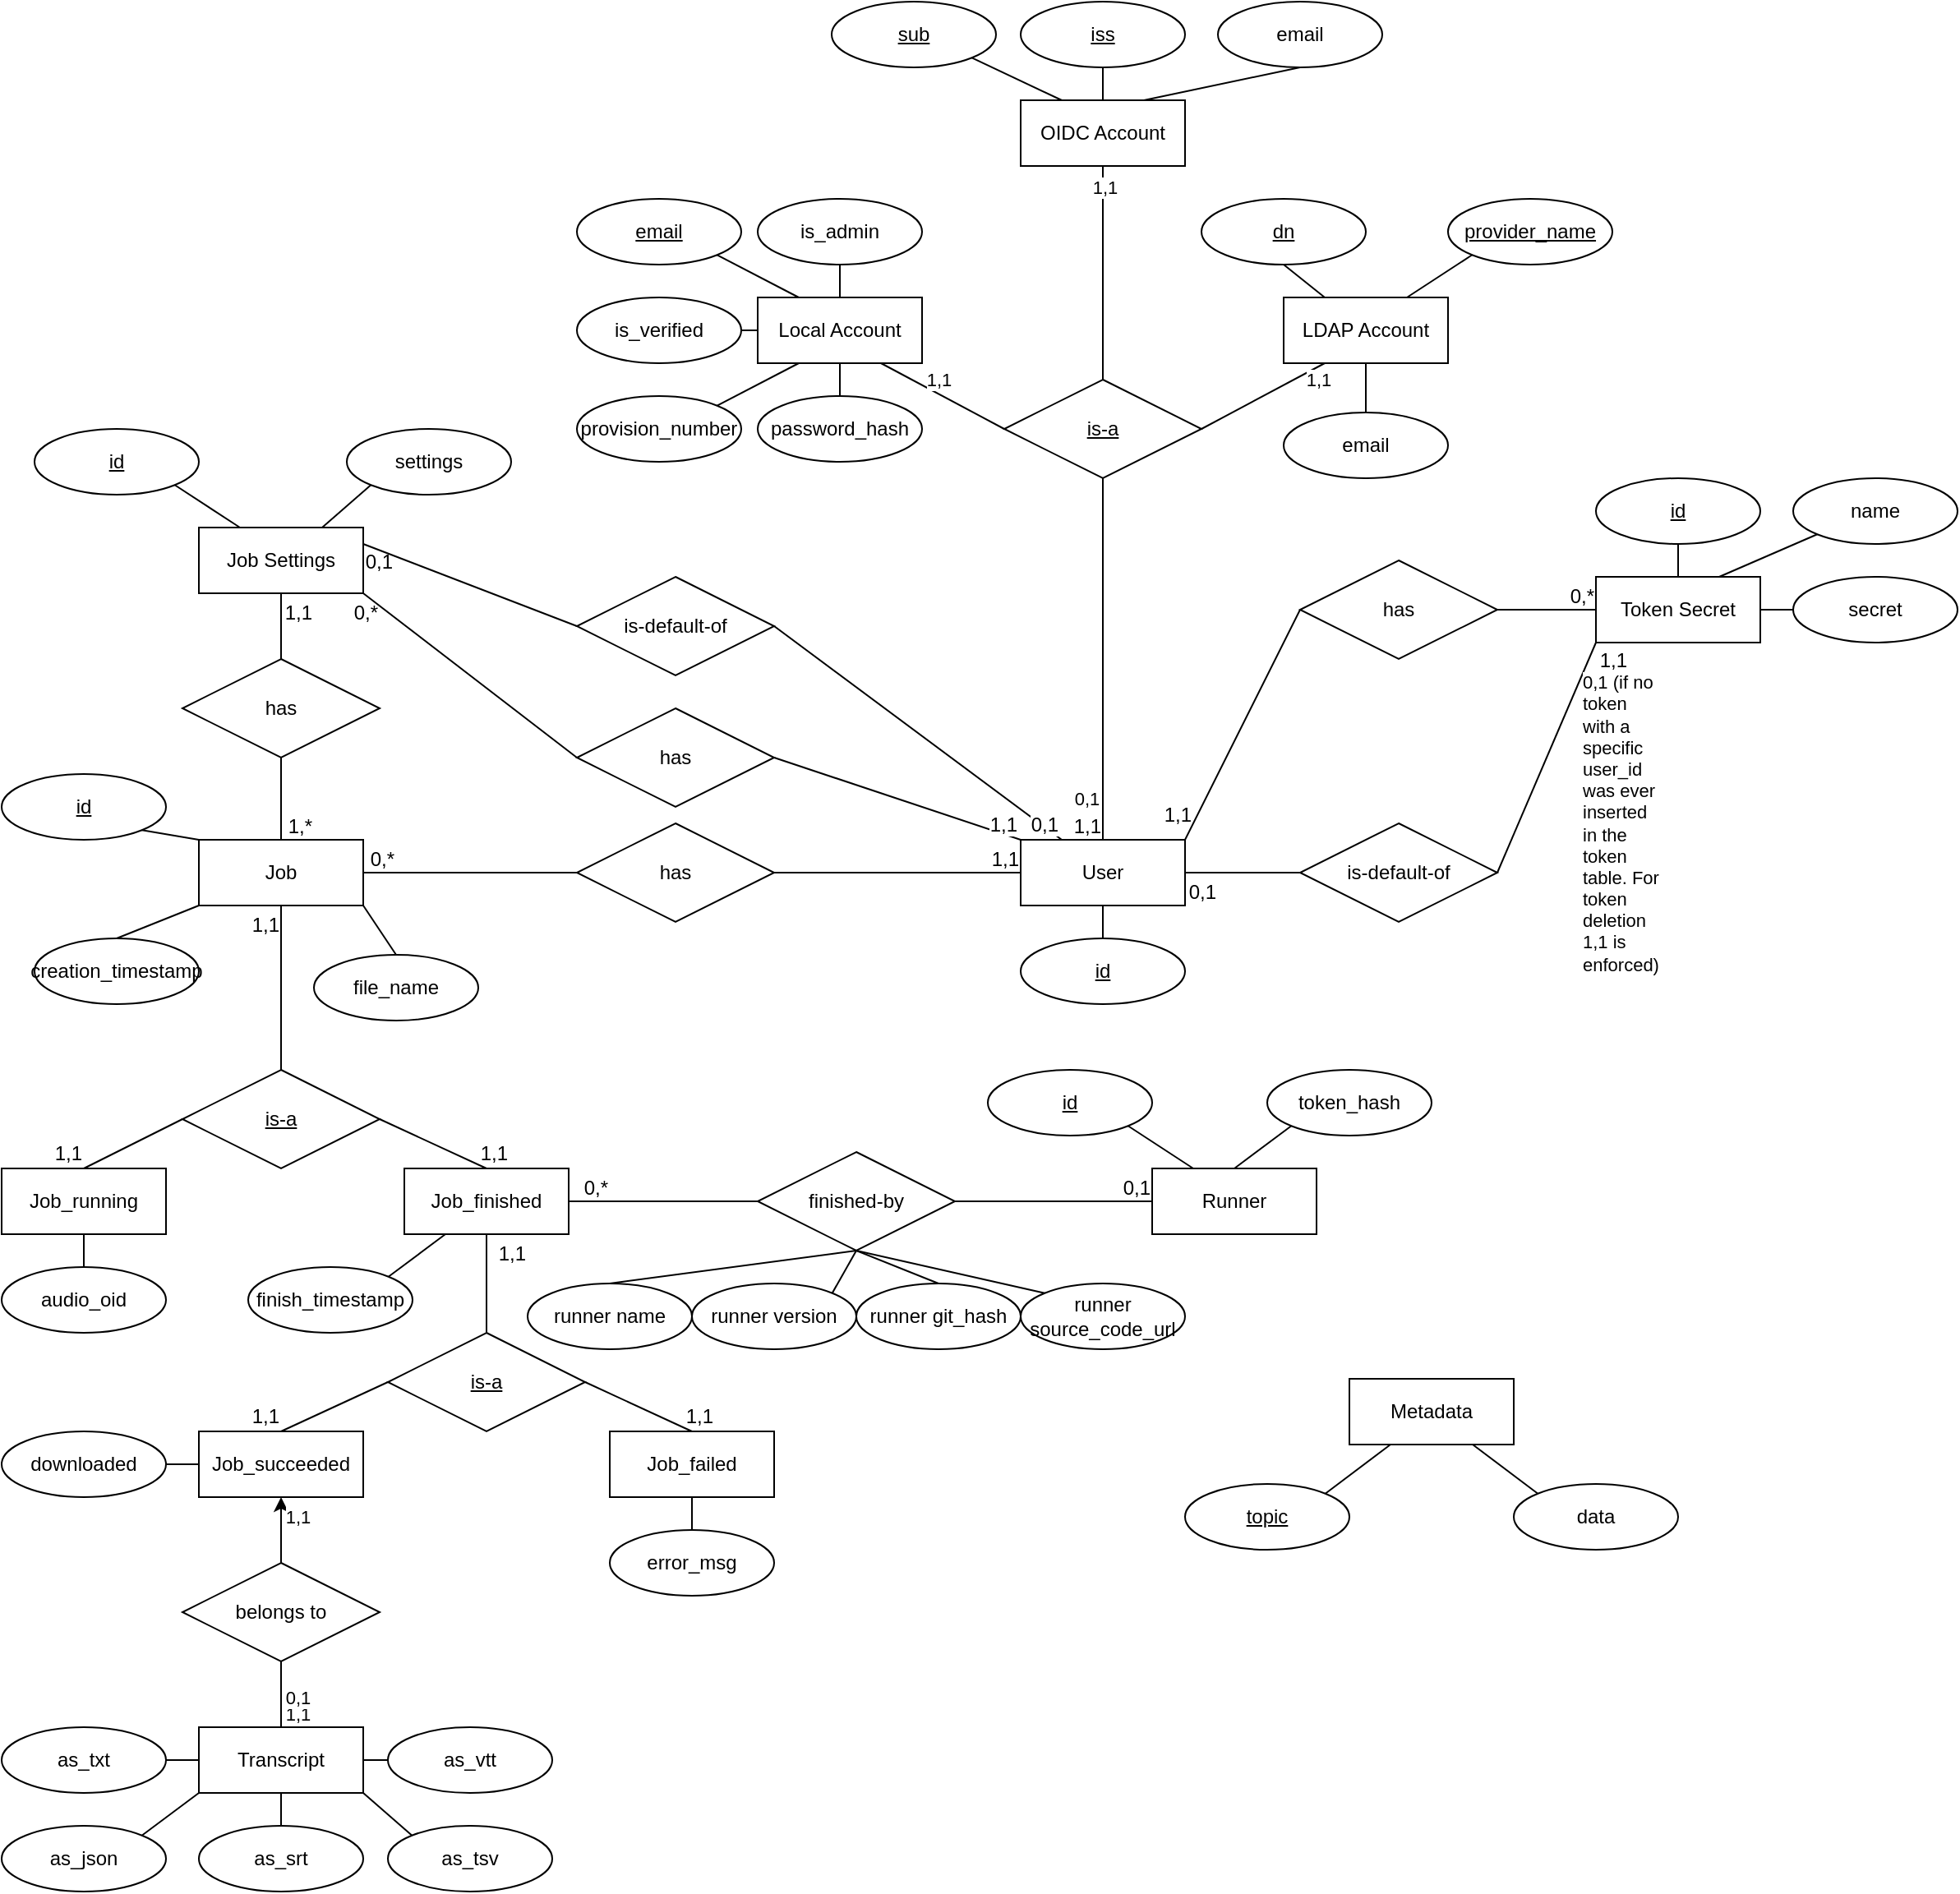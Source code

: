 <mxfile version="27.1.6">
  <diagram name="Page-1" id="paJHr5FD_iiNu0oQiHfm">
    <mxGraphModel dx="942" dy="1497" grid="1" gridSize="10" guides="1" tooltips="1" connect="1" arrows="1" fold="1" page="1" pageScale="1" pageWidth="1169" pageHeight="827" math="0" shadow="0">
      <root>
        <mxCell id="0" />
        <mxCell id="1" parent="0" />
        <mxCell id="HIZoHxfC277S-s7vvuBx-2" value="&lt;div&gt;Job&lt;/div&gt;" style="whiteSpace=wrap;html=1;align=center;" parent="1" vertex="1">
          <mxGeometry x="200" y="160" width="100" height="40" as="geometry" />
        </mxCell>
        <mxCell id="HIZoHxfC277S-s7vvuBx-3" value="User" style="whiteSpace=wrap;html=1;align=center;" parent="1" vertex="1">
          <mxGeometry x="700" y="160" width="100" height="40" as="geometry" />
        </mxCell>
        <mxCell id="HIZoHxfC277S-s7vvuBx-4" value="Runner" style="whiteSpace=wrap;html=1;align=center;" parent="1" vertex="1">
          <mxGeometry x="780" y="360" width="100" height="40" as="geometry" />
        </mxCell>
        <mxCell id="HIZoHxfC277S-s7vvuBx-5" value="file_name" style="ellipse;whiteSpace=wrap;html=1;align=center;" parent="1" vertex="1">
          <mxGeometry x="270" y="230" width="100" height="40" as="geometry" />
        </mxCell>
        <mxCell id="HIZoHxfC277S-s7vvuBx-6" value="id" style="ellipse;whiteSpace=wrap;html=1;align=center;fontStyle=4;" parent="1" vertex="1">
          <mxGeometry x="80" y="120" width="100" height="40" as="geometry" />
        </mxCell>
        <mxCell id="HIZoHxfC277S-s7vvuBx-7" value="" style="endArrow=none;html=1;rounded=0;exitX=1;exitY=1;exitDx=0;exitDy=0;entryX=0;entryY=0;entryDx=0;entryDy=0;" parent="1" source="HIZoHxfC277S-s7vvuBx-6" target="HIZoHxfC277S-s7vvuBx-2" edge="1">
          <mxGeometry relative="1" as="geometry">
            <mxPoint x="320" y="260" as="sourcePoint" />
            <mxPoint x="480" y="260" as="targetPoint" />
          </mxGeometry>
        </mxCell>
        <mxCell id="HIZoHxfC277S-s7vvuBx-9" value="settings" style="ellipse;whiteSpace=wrap;html=1;align=center;" parent="1" vertex="1">
          <mxGeometry x="290" y="-90" width="100" height="40" as="geometry" />
        </mxCell>
        <mxCell id="HIZoHxfC277S-s7vvuBx-13" value="&lt;div&gt;audio_oid&lt;/div&gt;" style="ellipse;whiteSpace=wrap;html=1;align=center;" parent="1" vertex="1">
          <mxGeometry x="80" y="420" width="100" height="40" as="geometry" />
        </mxCell>
        <mxCell id="HIZoHxfC277S-s7vvuBx-14" value="" style="endArrow=none;html=1;rounded=0;exitX=0.5;exitY=0;exitDx=0;exitDy=0;entryX=0.5;entryY=1;entryDx=0;entryDy=0;" parent="1" source="HIZoHxfC277S-s7vvuBx-13" target="HIZoHxfC277S-s7vvuBx-46" edge="1">
          <mxGeometry relative="1" as="geometry">
            <mxPoint x="-175" y="460" as="sourcePoint" />
            <mxPoint x="-110" y="450" as="targetPoint" />
          </mxGeometry>
        </mxCell>
        <mxCell id="HIZoHxfC277S-s7vvuBx-19" value="id" style="ellipse;whiteSpace=wrap;html=1;align=center;fontStyle=4;" parent="1" vertex="1">
          <mxGeometry x="700" y="220" width="100" height="40" as="geometry" />
        </mxCell>
        <mxCell id="HIZoHxfC277S-s7vvuBx-20" value="&lt;u&gt;email&lt;/u&gt;" style="ellipse;whiteSpace=wrap;html=1;align=center;" parent="1" vertex="1">
          <mxGeometry x="430" y="-230" width="100" height="40" as="geometry" />
        </mxCell>
        <mxCell id="HIZoHxfC277S-s7vvuBx-21" value="password_hash" style="ellipse;whiteSpace=wrap;html=1;align=center;" parent="1" vertex="1">
          <mxGeometry x="540" y="-110" width="100" height="40" as="geometry" />
        </mxCell>
        <mxCell id="HIZoHxfC277S-s7vvuBx-22" value="" style="endArrow=none;html=1;rounded=0;exitX=0.5;exitY=0;exitDx=0;exitDy=0;entryX=0.5;entryY=1;entryDx=0;entryDy=0;" parent="1" source="HIZoHxfC277S-s7vvuBx-19" target="HIZoHxfC277S-s7vvuBx-3" edge="1">
          <mxGeometry relative="1" as="geometry">
            <mxPoint x="430" y="370" as="sourcePoint" />
            <mxPoint x="800" y="220" as="targetPoint" />
          </mxGeometry>
        </mxCell>
        <mxCell id="HIZoHxfC277S-s7vvuBx-25" value="is_verified" style="ellipse;whiteSpace=wrap;html=1;align=center;" parent="1" vertex="1">
          <mxGeometry x="430" y="-170" width="100" height="40" as="geometry" />
        </mxCell>
        <mxCell id="HIZoHxfC277S-s7vvuBx-27" value="is_admin" style="ellipse;whiteSpace=wrap;html=1;align=center;" parent="1" vertex="1">
          <mxGeometry x="540" y="-230" width="100" height="40" as="geometry" />
        </mxCell>
        <mxCell id="HIZoHxfC277S-s7vvuBx-30" value="has" style="shape=rhombus;perimeter=rhombusPerimeter;whiteSpace=wrap;html=1;align=center;" parent="1" vertex="1">
          <mxGeometry x="430" y="150" width="120" height="60" as="geometry" />
        </mxCell>
        <mxCell id="HIZoHxfC277S-s7vvuBx-33" value="" style="endArrow=none;html=1;rounded=0;entryX=0;entryY=0.5;entryDx=0;entryDy=0;exitX=1;exitY=0.5;exitDx=0;exitDy=0;" parent="1" source="HIZoHxfC277S-s7vvuBx-30" target="HIZoHxfC277S-s7vvuBx-3" edge="1">
          <mxGeometry relative="1" as="geometry">
            <mxPoint x="430" y="370" as="sourcePoint" />
            <mxPoint x="590" y="370" as="targetPoint" />
          </mxGeometry>
        </mxCell>
        <mxCell id="HIZoHxfC277S-s7vvuBx-34" value="1,1" style="resizable=0;html=1;whiteSpace=wrap;align=right;verticalAlign=bottom;" parent="HIZoHxfC277S-s7vvuBx-33" connectable="0" vertex="1">
          <mxGeometry x="1" relative="1" as="geometry" />
        </mxCell>
        <mxCell id="HIZoHxfC277S-s7vvuBx-35" value="" style="endArrow=none;html=1;rounded=0;entryX=1;entryY=0.5;entryDx=0;entryDy=0;exitX=0;exitY=0.5;exitDx=0;exitDy=0;" parent="1" source="HIZoHxfC277S-s7vvuBx-30" target="HIZoHxfC277S-s7vvuBx-2" edge="1">
          <mxGeometry relative="1" as="geometry">
            <mxPoint x="410" y="160" as="sourcePoint" />
            <mxPoint x="480" y="260" as="targetPoint" />
          </mxGeometry>
        </mxCell>
        <mxCell id="HIZoHxfC277S-s7vvuBx-36" value="0,*" style="resizable=0;html=1;whiteSpace=wrap;align=right;verticalAlign=bottom;" parent="HIZoHxfC277S-s7vvuBx-35" connectable="0" vertex="1">
          <mxGeometry x="1" relative="1" as="geometry">
            <mxPoint x="20" as="offset" />
          </mxGeometry>
        </mxCell>
        <mxCell id="HIZoHxfC277S-s7vvuBx-38" value="id" style="ellipse;whiteSpace=wrap;html=1;align=center;fontStyle=4;" parent="1" vertex="1">
          <mxGeometry x="680" y="300" width="100" height="40" as="geometry" />
        </mxCell>
        <mxCell id="HIZoHxfC277S-s7vvuBx-39" value="" style="endArrow=none;html=1;rounded=0;exitX=1;exitY=1;exitDx=0;exitDy=0;entryX=0.25;entryY=0;entryDx=0;entryDy=0;" parent="1" source="HIZoHxfC277S-s7vvuBx-38" target="HIZoHxfC277S-s7vvuBx-4" edge="1">
          <mxGeometry relative="1" as="geometry">
            <mxPoint x="460" y="300" as="sourcePoint" />
            <mxPoint x="620" y="300" as="targetPoint" />
          </mxGeometry>
        </mxCell>
        <mxCell id="HIZoHxfC277S-s7vvuBx-40" value="token_hash" style="ellipse;whiteSpace=wrap;html=1;align=center;" parent="1" vertex="1">
          <mxGeometry x="850" y="300" width="100" height="40" as="geometry" />
        </mxCell>
        <mxCell id="HIZoHxfC277S-s7vvuBx-41" value="" style="endArrow=none;html=1;rounded=0;exitX=0;exitY=1;exitDx=0;exitDy=0;entryX=0.5;entryY=0;entryDx=0;entryDy=0;" parent="1" source="HIZoHxfC277S-s7vvuBx-40" target="HIZoHxfC277S-s7vvuBx-4" edge="1">
          <mxGeometry relative="1" as="geometry">
            <mxPoint x="775" y="456" as="sourcePoint" />
            <mxPoint x="815" y="410" as="targetPoint" />
          </mxGeometry>
        </mxCell>
        <mxCell id="HIZoHxfC277S-s7vvuBx-42" value="creation_timestamp" style="ellipse;whiteSpace=wrap;html=1;align=center;" parent="1" vertex="1">
          <mxGeometry x="100" y="220" width="100" height="40" as="geometry" />
        </mxCell>
        <mxCell id="HIZoHxfC277S-s7vvuBx-43" value="&lt;div&gt;finish_timestamp&lt;/div&gt;" style="ellipse;whiteSpace=wrap;html=1;align=center;" parent="1" vertex="1">
          <mxGeometry x="230" y="420" width="100" height="40" as="geometry" />
        </mxCell>
        <mxCell id="HIZoHxfC277S-s7vvuBx-45" value="downloaded" style="ellipse;whiteSpace=wrap;html=1;align=center;" parent="1" vertex="1">
          <mxGeometry x="80" y="520" width="100" height="40" as="geometry" />
        </mxCell>
        <mxCell id="HIZoHxfC277S-s7vvuBx-46" value="Job_running" style="whiteSpace=wrap;html=1;align=center;" parent="1" vertex="1">
          <mxGeometry x="80" y="360" width="100" height="40" as="geometry" />
        </mxCell>
        <mxCell id="HIZoHxfC277S-s7vvuBx-47" value="&lt;u&gt;is-a&lt;/u&gt;" style="shape=rhombus;perimeter=rhombusPerimeter;whiteSpace=wrap;html=1;align=center;" parent="1" vertex="1">
          <mxGeometry x="190" y="300" width="120" height="60" as="geometry" />
        </mxCell>
        <mxCell id="HIZoHxfC277S-s7vvuBx-49" value="" style="endArrow=none;html=1;rounded=0;entryX=0.5;entryY=1;entryDx=0;entryDy=0;exitX=0.5;exitY=0;exitDx=0;exitDy=0;" parent="1" source="HIZoHxfC277S-s7vvuBx-47" target="HIZoHxfC277S-s7vvuBx-2" edge="1">
          <mxGeometry relative="1" as="geometry">
            <mxPoint x="140" y="380" as="sourcePoint" />
            <mxPoint x="300" y="380" as="targetPoint" />
          </mxGeometry>
        </mxCell>
        <mxCell id="HIZoHxfC277S-s7vvuBx-50" value="1,1" style="resizable=0;html=1;whiteSpace=wrap;align=right;verticalAlign=bottom;" parent="HIZoHxfC277S-s7vvuBx-49" connectable="0" vertex="1">
          <mxGeometry x="1" relative="1" as="geometry">
            <mxPoint y="20" as="offset" />
          </mxGeometry>
        </mxCell>
        <mxCell id="HIZoHxfC277S-s7vvuBx-54" value="" style="endArrow=none;html=1;rounded=0;entryX=0.5;entryY=0;entryDx=0;entryDy=0;exitX=0;exitY=0.5;exitDx=0;exitDy=0;" parent="1" source="HIZoHxfC277S-s7vvuBx-47" target="HIZoHxfC277S-s7vvuBx-46" edge="1">
          <mxGeometry relative="1" as="geometry">
            <mxPoint x="210" y="460" as="sourcePoint" />
            <mxPoint x="210" y="360" as="targetPoint" />
          </mxGeometry>
        </mxCell>
        <mxCell id="HIZoHxfC277S-s7vvuBx-55" value="1,1" style="resizable=0;html=1;whiteSpace=wrap;align=right;verticalAlign=bottom;" parent="HIZoHxfC277S-s7vvuBx-54" connectable="0" vertex="1">
          <mxGeometry x="1" relative="1" as="geometry">
            <mxPoint as="offset" />
          </mxGeometry>
        </mxCell>
        <mxCell id="HIZoHxfC277S-s7vvuBx-56" value="Job_succeeded" style="whiteSpace=wrap;html=1;align=center;" parent="1" vertex="1">
          <mxGeometry x="200" y="520" width="100" height="40" as="geometry" />
        </mxCell>
        <mxCell id="HIZoHxfC277S-s7vvuBx-61" value="" style="endArrow=none;html=1;rounded=0;exitX=0;exitY=1;exitDx=0;exitDy=0;entryX=0.5;entryY=0;entryDx=0;entryDy=0;" parent="1" source="HIZoHxfC277S-s7vvuBx-2" target="HIZoHxfC277S-s7vvuBx-42" edge="1">
          <mxGeometry relative="1" as="geometry">
            <mxPoint x="350" y="350" as="sourcePoint" />
            <mxPoint x="510" y="350" as="targetPoint" />
          </mxGeometry>
        </mxCell>
        <mxCell id="HIZoHxfC277S-s7vvuBx-62" value="" style="endArrow=none;html=1;rounded=0;entryX=1;entryY=0;entryDx=0;entryDy=0;exitX=0.25;exitY=1;exitDx=0;exitDy=0;" parent="1" source="HIZoHxfC277S-s7vvuBx-72" target="HIZoHxfC277S-s7vvuBx-43" edge="1">
          <mxGeometry relative="1" as="geometry">
            <mxPoint x="660" y="560" as="sourcePoint" />
            <mxPoint x="970" y="450" as="targetPoint" />
          </mxGeometry>
        </mxCell>
        <mxCell id="HIZoHxfC277S-s7vvuBx-63" value="" style="endArrow=none;html=1;rounded=0;entryX=1;entryY=0.5;entryDx=0;entryDy=0;exitX=0;exitY=0.5;exitDx=0;exitDy=0;" parent="1" source="HIZoHxfC277S-s7vvuBx-56" target="HIZoHxfC277S-s7vvuBx-45" edge="1">
          <mxGeometry relative="1" as="geometry">
            <mxPoint x="250" y="580" as="sourcePoint" />
            <mxPoint x="400" y="500" as="targetPoint" />
          </mxGeometry>
        </mxCell>
        <mxCell id="HIZoHxfC277S-s7vvuBx-64" value="error_msg" style="ellipse;whiteSpace=wrap;html=1;align=center;" parent="1" vertex="1">
          <mxGeometry x="450" y="580" width="100" height="40" as="geometry" />
        </mxCell>
        <mxCell id="HIZoHxfC277S-s7vvuBx-65" value="" style="endArrow=none;html=1;rounded=0;exitX=0.5;exitY=0;exitDx=0;exitDy=0;entryX=0.5;entryY=1;entryDx=0;entryDy=0;" parent="1" source="HIZoHxfC277S-s7vvuBx-64" target="HIZoHxfC277S-s7vvuBx-67" edge="1">
          <mxGeometry relative="1" as="geometry">
            <mxPoint x="390" y="590" as="sourcePoint" />
            <mxPoint x="455" y="580" as="targetPoint" />
          </mxGeometry>
        </mxCell>
        <mxCell id="HIZoHxfC277S-s7vvuBx-67" value="Job_failed" style="whiteSpace=wrap;html=1;align=center;" parent="1" vertex="1">
          <mxGeometry x="450" y="520" width="100" height="40" as="geometry" />
        </mxCell>
        <mxCell id="HIZoHxfC277S-s7vvuBx-68" value="" style="endArrow=none;html=1;rounded=0;exitX=1;exitY=0.5;exitDx=0;exitDy=0;entryX=0.5;entryY=0;entryDx=0;entryDy=0;" parent="1" source="HIZoHxfC277S-s7vvuBx-47" target="HIZoHxfC277S-s7vvuBx-72" edge="1">
          <mxGeometry relative="1" as="geometry">
            <mxPoint x="685" y="340" as="sourcePoint" />
            <mxPoint x="380" y="350" as="targetPoint" />
          </mxGeometry>
        </mxCell>
        <mxCell id="HIZoHxfC277S-s7vvuBx-69" value="1,1" style="resizable=0;html=1;whiteSpace=wrap;align=right;verticalAlign=bottom;" parent="HIZoHxfC277S-s7vvuBx-68" connectable="0" vertex="1">
          <mxGeometry x="1" relative="1" as="geometry">
            <mxPoint x="15" as="offset" />
          </mxGeometry>
        </mxCell>
        <mxCell id="HIZoHxfC277S-s7vvuBx-71" value="&lt;u&gt;is-a&lt;/u&gt;" style="shape=rhombus;perimeter=rhombusPerimeter;whiteSpace=wrap;html=1;align=center;" parent="1" vertex="1">
          <mxGeometry x="315" y="460" width="120" height="60" as="geometry" />
        </mxCell>
        <mxCell id="HIZoHxfC277S-s7vvuBx-72" value="Job_finished" style="whiteSpace=wrap;html=1;align=center;" parent="1" vertex="1">
          <mxGeometry x="325" y="360" width="100" height="40" as="geometry" />
        </mxCell>
        <mxCell id="HIZoHxfC277S-s7vvuBx-73" value="finished-by" style="shape=rhombus;perimeter=rhombusPerimeter;whiteSpace=wrap;html=1;align=center;" parent="1" vertex="1">
          <mxGeometry x="540" y="350" width="120" height="60" as="geometry" />
        </mxCell>
        <mxCell id="HIZoHxfC277S-s7vvuBx-76" value="" style="endArrow=none;html=1;rounded=0;exitX=1;exitY=0.5;exitDx=0;exitDy=0;entryX=0;entryY=0.5;entryDx=0;entryDy=0;" parent="1" source="HIZoHxfC277S-s7vvuBx-73" target="HIZoHxfC277S-s7vvuBx-4" edge="1">
          <mxGeometry relative="1" as="geometry">
            <mxPoint x="680" y="380" as="sourcePoint" />
            <mxPoint x="745" y="360" as="targetPoint" />
          </mxGeometry>
        </mxCell>
        <mxCell id="HIZoHxfC277S-s7vvuBx-77" value="0,1" style="resizable=0;html=1;whiteSpace=wrap;align=right;verticalAlign=bottom;" parent="HIZoHxfC277S-s7vvuBx-76" connectable="0" vertex="1">
          <mxGeometry x="1" relative="1" as="geometry">
            <mxPoint as="offset" />
          </mxGeometry>
        </mxCell>
        <mxCell id="HIZoHxfC277S-s7vvuBx-78" value="" style="endArrow=none;html=1;rounded=0;exitX=0;exitY=0.5;exitDx=0;exitDy=0;entryX=1;entryY=0.5;entryDx=0;entryDy=0;" parent="1" source="HIZoHxfC277S-s7vvuBx-73" target="HIZoHxfC277S-s7vvuBx-72" edge="1">
          <mxGeometry relative="1" as="geometry">
            <mxPoint x="465" y="310" as="sourcePoint" />
            <mxPoint x="580" y="310" as="targetPoint" />
          </mxGeometry>
        </mxCell>
        <mxCell id="HIZoHxfC277S-s7vvuBx-79" value="0,*" style="resizable=0;html=1;whiteSpace=wrap;align=right;verticalAlign=bottom;" parent="HIZoHxfC277S-s7vvuBx-78" connectable="0" vertex="1">
          <mxGeometry x="1" relative="1" as="geometry">
            <mxPoint x="25" as="offset" />
          </mxGeometry>
        </mxCell>
        <mxCell id="HIZoHxfC277S-s7vvuBx-86" value="runner version" style="ellipse;whiteSpace=wrap;html=1;align=center;" parent="1" vertex="1">
          <mxGeometry x="500" y="430" width="100" height="40" as="geometry" />
        </mxCell>
        <mxCell id="HIZoHxfC277S-s7vvuBx-87" value="" style="endArrow=none;html=1;rounded=0;entryX=1;entryY=0;entryDx=0;entryDy=0;exitX=0.5;exitY=1;exitDx=0;exitDy=0;" parent="1" source="HIZoHxfC277S-s7vvuBx-73" target="HIZoHxfC277S-s7vvuBx-86" edge="1">
          <mxGeometry relative="1" as="geometry">
            <mxPoint x="410" y="400" as="sourcePoint" />
            <mxPoint x="570" y="400" as="targetPoint" />
          </mxGeometry>
        </mxCell>
        <mxCell id="HIZoHxfC277S-s7vvuBx-88" value="runner source_code_url" style="ellipse;whiteSpace=wrap;html=1;align=center;" parent="1" vertex="1">
          <mxGeometry x="700" y="430" width="100" height="40" as="geometry" />
        </mxCell>
        <mxCell id="HIZoHxfC277S-s7vvuBx-89" value="" style="endArrow=none;html=1;rounded=0;entryX=0;entryY=0;entryDx=0;entryDy=0;exitX=0.5;exitY=1;exitDx=0;exitDy=0;" parent="1" source="HIZoHxfC277S-s7vvuBx-73" target="HIZoHxfC277S-s7vvuBx-88" edge="1">
          <mxGeometry relative="1" as="geometry">
            <mxPoint x="515" y="410" as="sourcePoint" />
            <mxPoint x="250" y="410" as="targetPoint" />
          </mxGeometry>
        </mxCell>
        <mxCell id="HIZoHxfC277S-s7vvuBx-90" value="" style="endArrow=none;html=1;rounded=0;entryX=0.5;entryY=1;entryDx=0;entryDy=0;exitX=0.5;exitY=0;exitDx=0;exitDy=0;" parent="1" source="HIZoHxfC277S-s7vvuBx-71" target="HIZoHxfC277S-s7vvuBx-72" edge="1">
          <mxGeometry relative="1" as="geometry">
            <mxPoint x="480" y="580.03" as="sourcePoint" />
            <mxPoint x="480" y="480.03" as="targetPoint" />
          </mxGeometry>
        </mxCell>
        <mxCell id="HIZoHxfC277S-s7vvuBx-91" value="1,1" style="resizable=0;html=1;whiteSpace=wrap;align=right;verticalAlign=bottom;" parent="HIZoHxfC277S-s7vvuBx-90" connectable="0" vertex="1">
          <mxGeometry x="1" relative="1" as="geometry">
            <mxPoint x="25" y="20" as="offset" />
          </mxGeometry>
        </mxCell>
        <mxCell id="HIZoHxfC277S-s7vvuBx-92" value="" style="endArrow=none;html=1;rounded=0;entryX=0.5;entryY=0;entryDx=0;entryDy=0;exitX=0;exitY=0.5;exitDx=0;exitDy=0;" parent="1" source="HIZoHxfC277S-s7vvuBx-71" target="HIZoHxfC277S-s7vvuBx-56" edge="1">
          <mxGeometry relative="1" as="geometry">
            <mxPoint x="260" y="480" as="sourcePoint" />
            <mxPoint x="200" y="510" as="targetPoint" />
          </mxGeometry>
        </mxCell>
        <mxCell id="HIZoHxfC277S-s7vvuBx-93" value="1,1" style="resizable=0;html=1;whiteSpace=wrap;align=right;verticalAlign=bottom;" parent="HIZoHxfC277S-s7vvuBx-92" connectable="0" vertex="1">
          <mxGeometry x="1" relative="1" as="geometry">
            <mxPoint as="offset" />
          </mxGeometry>
        </mxCell>
        <mxCell id="HIZoHxfC277S-s7vvuBx-94" value="" style="endArrow=none;html=1;rounded=0;exitX=1;exitY=0.5;exitDx=0;exitDy=0;entryX=0.5;entryY=0;entryDx=0;entryDy=0;" parent="1" source="HIZoHxfC277S-s7vvuBx-71" target="HIZoHxfC277S-s7vvuBx-67" edge="1">
          <mxGeometry relative="1" as="geometry">
            <mxPoint x="520" y="510" as="sourcePoint" />
            <mxPoint x="585" y="540" as="targetPoint" />
          </mxGeometry>
        </mxCell>
        <mxCell id="HIZoHxfC277S-s7vvuBx-95" value="1,1" style="resizable=0;html=1;whiteSpace=wrap;align=right;verticalAlign=bottom;" parent="HIZoHxfC277S-s7vvuBx-94" connectable="0" vertex="1">
          <mxGeometry x="1" relative="1" as="geometry">
            <mxPoint x="15" as="offset" />
          </mxGeometry>
        </mxCell>
        <mxCell id="HIZoHxfC277S-s7vvuBx-98" value="runner git_hash" style="ellipse;whiteSpace=wrap;html=1;align=center;" parent="1" vertex="1">
          <mxGeometry x="600" y="430" width="100" height="40" as="geometry" />
        </mxCell>
        <mxCell id="HIZoHxfC277S-s7vvuBx-99" value="" style="endArrow=none;html=1;rounded=0;exitX=0.5;exitY=1;exitDx=0;exitDy=0;entryX=0.5;entryY=0;entryDx=0;entryDy=0;" parent="1" source="HIZoHxfC277S-s7vvuBx-73" target="HIZoHxfC277S-s7vvuBx-98" edge="1">
          <mxGeometry relative="1" as="geometry">
            <mxPoint x="410" y="330" as="sourcePoint" />
            <mxPoint x="570" y="330" as="targetPoint" />
          </mxGeometry>
        </mxCell>
        <mxCell id="AZ_FehVG3pE0zXTRpSEM-1" value="Job Settings" style="whiteSpace=wrap;html=1;align=center;" parent="1" vertex="1">
          <mxGeometry x="200" y="-30" width="100" height="40" as="geometry" />
        </mxCell>
        <mxCell id="AZ_FehVG3pE0zXTRpSEM-2" value="Metadata" style="whiteSpace=wrap;html=1;align=center;" parent="1" vertex="1">
          <mxGeometry x="900" y="488" width="100" height="40" as="geometry" />
        </mxCell>
        <mxCell id="AZ_FehVG3pE0zXTRpSEM-3" value="&lt;u&gt;topic&lt;/u&gt;" style="ellipse;whiteSpace=wrap;html=1;align=center;" parent="1" vertex="1">
          <mxGeometry x="800" y="552" width="100" height="40" as="geometry" />
        </mxCell>
        <mxCell id="AZ_FehVG3pE0zXTRpSEM-4" value="" style="endArrow=none;html=1;rounded=0;entryX=1;entryY=0;entryDx=0;entryDy=0;exitX=0.25;exitY=1;exitDx=0;exitDy=0;" parent="1" source="AZ_FehVG3pE0zXTRpSEM-2" target="AZ_FehVG3pE0zXTRpSEM-3" edge="1">
          <mxGeometry width="50" height="50" relative="1" as="geometry">
            <mxPoint x="880" y="458" as="sourcePoint" />
            <mxPoint x="1324.767" y="532.191" as="targetPoint" />
          </mxGeometry>
        </mxCell>
        <mxCell id="AZ_FehVG3pE0zXTRpSEM-5" value="data" style="ellipse;whiteSpace=wrap;html=1;align=center;" parent="1" vertex="1">
          <mxGeometry x="1000" y="552" width="100" height="40" as="geometry" />
        </mxCell>
        <mxCell id="AZ_FehVG3pE0zXTRpSEM-6" value="" style="endArrow=none;html=1;rounded=0;entryX=0;entryY=0;entryDx=0;entryDy=0;exitX=0.75;exitY=1;exitDx=0;exitDy=0;" parent="1" source="AZ_FehVG3pE0zXTRpSEM-2" target="AZ_FehVG3pE0zXTRpSEM-5" edge="1">
          <mxGeometry width="50" height="50" relative="1" as="geometry">
            <mxPoint x="690" y="378" as="sourcePoint" />
            <mxPoint x="740" y="328" as="targetPoint" />
          </mxGeometry>
        </mxCell>
        <mxCell id="AZ_FehVG3pE0zXTRpSEM-7" value="Token Secret" style="whiteSpace=wrap;html=1;align=center;" parent="1" vertex="1">
          <mxGeometry x="1050" width="100" height="40" as="geometry" />
        </mxCell>
        <mxCell id="AZ_FehVG3pE0zXTRpSEM-8" value="id" style="ellipse;whiteSpace=wrap;html=1;align=center;fontStyle=4;" parent="1" vertex="1">
          <mxGeometry x="1050" y="-60" width="100" height="40" as="geometry" />
        </mxCell>
        <mxCell id="AZ_FehVG3pE0zXTRpSEM-9" value="" style="endArrow=none;html=1;rounded=0;entryX=0.5;entryY=1;entryDx=0;entryDy=0;exitX=0.5;exitY=0;exitDx=0;exitDy=0;" parent="1" source="AZ_FehVG3pE0zXTRpSEM-7" target="AZ_FehVG3pE0zXTRpSEM-8" edge="1">
          <mxGeometry width="50" height="50" relative="1" as="geometry">
            <mxPoint x="760" y="290" as="sourcePoint" />
            <mxPoint x="810" y="240" as="targetPoint" />
          </mxGeometry>
        </mxCell>
        <mxCell id="AZ_FehVG3pE0zXTRpSEM-11" value="name" style="ellipse;whiteSpace=wrap;html=1;align=center;" parent="1" vertex="1">
          <mxGeometry x="1170" y="-60" width="100" height="40" as="geometry" />
        </mxCell>
        <mxCell id="AZ_FehVG3pE0zXTRpSEM-13" value="secret" style="ellipse;whiteSpace=wrap;html=1;align=center;" parent="1" vertex="1">
          <mxGeometry x="1170" width="100" height="40" as="geometry" />
        </mxCell>
        <mxCell id="AZ_FehVG3pE0zXTRpSEM-15" value="Local Account" style="whiteSpace=wrap;html=1;align=center;" parent="1" vertex="1">
          <mxGeometry x="540" y="-170" width="100" height="40" as="geometry" />
        </mxCell>
        <mxCell id="AZ_FehVG3pE0zXTRpSEM-18" value="provision_number" style="ellipse;whiteSpace=wrap;html=1;align=center;" parent="1" vertex="1">
          <mxGeometry x="430" y="-110" width="100" height="40" as="geometry" />
        </mxCell>
        <mxCell id="AZ_FehVG3pE0zXTRpSEM-19" value="OIDC Account" style="whiteSpace=wrap;html=1;align=center;" parent="1" vertex="1">
          <mxGeometry x="700" y="-290" width="100" height="40" as="geometry" />
        </mxCell>
        <mxCell id="AZ_FehVG3pE0zXTRpSEM-20" value="email" style="ellipse;whiteSpace=wrap;html=1;align=center;" parent="1" vertex="1">
          <mxGeometry x="820" y="-350" width="100" height="40" as="geometry" />
        </mxCell>
        <mxCell id="AZ_FehVG3pE0zXTRpSEM-21" value="&lt;u&gt;iss&lt;/u&gt;" style="ellipse;whiteSpace=wrap;html=1;align=center;" parent="1" vertex="1">
          <mxGeometry x="700" y="-350" width="100" height="40" as="geometry" />
        </mxCell>
        <mxCell id="AZ_FehVG3pE0zXTRpSEM-22" value="&lt;u&gt;sub&lt;/u&gt;" style="ellipse;whiteSpace=wrap;html=1;align=center;" parent="1" vertex="1">
          <mxGeometry x="585" y="-350" width="100" height="40" as="geometry" />
        </mxCell>
        <mxCell id="AZ_FehVG3pE0zXTRpSEM-23" value="LDAP Account" style="whiteSpace=wrap;html=1;align=center;" parent="1" vertex="1">
          <mxGeometry x="860" y="-170" width="100" height="40" as="geometry" />
        </mxCell>
        <mxCell id="AZ_FehVG3pE0zXTRpSEM-25" value="&lt;u&gt;provider_name&lt;/u&gt;" style="ellipse;whiteSpace=wrap;html=1;align=center;" parent="1" vertex="1">
          <mxGeometry x="960" y="-230" width="100" height="40" as="geometry" />
        </mxCell>
        <mxCell id="AZ_FehVG3pE0zXTRpSEM-26" value="&lt;u&gt;dn&lt;/u&gt;" style="ellipse;whiteSpace=wrap;html=1;align=center;" parent="1" vertex="1">
          <mxGeometry x="810" y="-230" width="100" height="40" as="geometry" />
        </mxCell>
        <mxCell id="AZ_FehVG3pE0zXTRpSEM-27" value="email" style="ellipse;whiteSpace=wrap;html=1;align=center;" parent="1" vertex="1">
          <mxGeometry x="860" y="-100" width="100" height="40" as="geometry" />
        </mxCell>
        <mxCell id="AZ_FehVG3pE0zXTRpSEM-28" value="id" style="ellipse;whiteSpace=wrap;html=1;align=center;fontStyle=4;" parent="1" vertex="1">
          <mxGeometry x="100" y="-90" width="100" height="40" as="geometry" />
        </mxCell>
        <mxCell id="AZ_FehVG3pE0zXTRpSEM-31" value="runner name" style="ellipse;whiteSpace=wrap;html=1;align=center;" parent="1" vertex="1">
          <mxGeometry x="400" y="430" width="100" height="40" as="geometry" />
        </mxCell>
        <mxCell id="AZ_FehVG3pE0zXTRpSEM-32" value="" style="endArrow=none;html=1;rounded=0;exitX=0.5;exitY=0;exitDx=0;exitDy=0;entryX=0.5;entryY=1;entryDx=0;entryDy=0;" parent="1" source="AZ_FehVG3pE0zXTRpSEM-31" target="HIZoHxfC277S-s7vvuBx-73" edge="1">
          <mxGeometry width="50" height="50" relative="1" as="geometry">
            <mxPoint x="600" y="390" as="sourcePoint" />
            <mxPoint x="650" y="340" as="targetPoint" />
          </mxGeometry>
        </mxCell>
        <mxCell id="AZ_FehVG3pE0zXTRpSEM-33" value="" style="endArrow=none;html=1;rounded=0;exitX=1;exitY=1;exitDx=0;exitDy=0;entryX=0.5;entryY=0;entryDx=0;entryDy=0;" parent="1" source="HIZoHxfC277S-s7vvuBx-2" target="HIZoHxfC277S-s7vvuBx-5" edge="1">
          <mxGeometry width="50" height="50" relative="1" as="geometry">
            <mxPoint x="600" y="200" as="sourcePoint" />
            <mxPoint x="650" y="150" as="targetPoint" />
          </mxGeometry>
        </mxCell>
        <mxCell id="AZ_FehVG3pE0zXTRpSEM-34" value="has" style="shape=rhombus;perimeter=rhombusPerimeter;whiteSpace=wrap;html=1;align=center;" parent="1" vertex="1">
          <mxGeometry x="190" y="50" width="120" height="60" as="geometry" />
        </mxCell>
        <mxCell id="AZ_FehVG3pE0zXTRpSEM-35" value="" style="endArrow=none;html=1;rounded=0;entryX=0.5;entryY=1;entryDx=0;entryDy=0;exitX=0.5;exitY=0;exitDx=0;exitDy=0;" parent="1" source="AZ_FehVG3pE0zXTRpSEM-34" target="AZ_FehVG3pE0zXTRpSEM-1" edge="1">
          <mxGeometry relative="1" as="geometry">
            <mxPoint x="420" y="20" as="sourcePoint" />
            <mxPoint x="290" y="20" as="targetPoint" />
          </mxGeometry>
        </mxCell>
        <mxCell id="AZ_FehVG3pE0zXTRpSEM-36" value="1,1" style="resizable=0;html=1;whiteSpace=wrap;align=right;verticalAlign=bottom;" parent="AZ_FehVG3pE0zXTRpSEM-35" connectable="0" vertex="1">
          <mxGeometry x="1" relative="1" as="geometry">
            <mxPoint x="20" y="20" as="offset" />
          </mxGeometry>
        </mxCell>
        <mxCell id="AZ_FehVG3pE0zXTRpSEM-37" value="" style="endArrow=none;html=1;rounded=0;entryX=0.5;entryY=0;entryDx=0;entryDy=0;exitX=0.5;exitY=1;exitDx=0;exitDy=0;" parent="1" source="AZ_FehVG3pE0zXTRpSEM-34" target="HIZoHxfC277S-s7vvuBx-2" edge="1">
          <mxGeometry relative="1" as="geometry">
            <mxPoint x="350" y="80" as="sourcePoint" />
            <mxPoint x="500" y="80" as="targetPoint" />
          </mxGeometry>
        </mxCell>
        <mxCell id="AZ_FehVG3pE0zXTRpSEM-38" value="1,*" style="resizable=0;html=1;whiteSpace=wrap;align=right;verticalAlign=bottom;" parent="AZ_FehVG3pE0zXTRpSEM-37" connectable="0" vertex="1">
          <mxGeometry x="1" relative="1" as="geometry">
            <mxPoint x="20" as="offset" />
          </mxGeometry>
        </mxCell>
        <mxCell id="AZ_FehVG3pE0zXTRpSEM-39" value="" style="endArrow=none;html=1;rounded=0;entryX=1;entryY=1;entryDx=0;entryDy=0;exitX=0.25;exitY=0;exitDx=0;exitDy=0;" parent="1" source="AZ_FehVG3pE0zXTRpSEM-1" target="AZ_FehVG3pE0zXTRpSEM-28" edge="1">
          <mxGeometry width="50" height="50" relative="1" as="geometry">
            <mxPoint x="600" y="180" as="sourcePoint" />
            <mxPoint x="650" y="130" as="targetPoint" />
          </mxGeometry>
        </mxCell>
        <mxCell id="AZ_FehVG3pE0zXTRpSEM-41" value="" style="endArrow=none;html=1;rounded=0;entryX=0;entryY=1;entryDx=0;entryDy=0;exitX=0.75;exitY=0;exitDx=0;exitDy=0;" parent="1" source="AZ_FehVG3pE0zXTRpSEM-1" target="HIZoHxfC277S-s7vvuBx-9" edge="1">
          <mxGeometry width="50" height="50" relative="1" as="geometry">
            <mxPoint x="600" y="180" as="sourcePoint" />
            <mxPoint x="650" y="130" as="targetPoint" />
          </mxGeometry>
        </mxCell>
        <mxCell id="AZ_FehVG3pE0zXTRpSEM-49" value="" style="endArrow=none;html=1;rounded=0;entryX=0;entryY=1;entryDx=0;entryDy=0;exitX=0.75;exitY=0;exitDx=0;exitDy=0;" parent="1" source="AZ_FehVG3pE0zXTRpSEM-7" target="AZ_FehVG3pE0zXTRpSEM-11" edge="1">
          <mxGeometry width="50" height="50" relative="1" as="geometry">
            <mxPoint x="610" y="80" as="sourcePoint" />
            <mxPoint x="660" y="30" as="targetPoint" />
          </mxGeometry>
        </mxCell>
        <mxCell id="AZ_FehVG3pE0zXTRpSEM-50" value="" style="endArrow=none;html=1;rounded=0;entryX=0;entryY=0.5;entryDx=0;entryDy=0;exitX=1;exitY=0.5;exitDx=0;exitDy=0;" parent="1" source="AZ_FehVG3pE0zXTRpSEM-7" target="AZ_FehVG3pE0zXTRpSEM-13" edge="1">
          <mxGeometry width="50" height="50" relative="1" as="geometry">
            <mxPoint x="1160" y="20" as="sourcePoint" />
            <mxPoint x="660" y="30" as="targetPoint" />
          </mxGeometry>
        </mxCell>
        <mxCell id="AZ_FehVG3pE0zXTRpSEM-51" style="edgeStyle=orthogonalEdgeStyle;rounded=0;orthogonalLoop=1;jettySize=auto;html=1;exitX=0.5;exitY=1;exitDx=0;exitDy=0;" parent="1" source="AZ_FehVG3pE0zXTRpSEM-13" target="AZ_FehVG3pE0zXTRpSEM-13" edge="1">
          <mxGeometry relative="1" as="geometry" />
        </mxCell>
        <mxCell id="AZ_FehVG3pE0zXTRpSEM-58" value="has" style="shape=rhombus;perimeter=rhombusPerimeter;whiteSpace=wrap;html=1;align=center;" parent="1" vertex="1">
          <mxGeometry x="870" y="-10" width="120" height="60" as="geometry" />
        </mxCell>
        <mxCell id="AZ_FehVG3pE0zXTRpSEM-59" value="" style="endArrow=none;html=1;rounded=0;entryX=0;entryY=0.5;entryDx=0;entryDy=0;exitX=1;exitY=0.5;exitDx=0;exitDy=0;" parent="1" source="AZ_FehVG3pE0zXTRpSEM-58" target="AZ_FehVG3pE0zXTRpSEM-7" edge="1">
          <mxGeometry relative="1" as="geometry">
            <mxPoint x="790" y="-20.83" as="sourcePoint" />
            <mxPoint x="940" y="-20.83" as="targetPoint" />
          </mxGeometry>
        </mxCell>
        <mxCell id="AZ_FehVG3pE0zXTRpSEM-60" value="0,*" style="resizable=0;html=1;whiteSpace=wrap;align=right;verticalAlign=bottom;" parent="AZ_FehVG3pE0zXTRpSEM-59" connectable="0" vertex="1">
          <mxGeometry x="1" relative="1" as="geometry" />
        </mxCell>
        <mxCell id="AZ_FehVG3pE0zXTRpSEM-61" value="" style="endArrow=none;html=1;rounded=0;exitX=0;exitY=0.5;exitDx=0;exitDy=0;entryX=1;entryY=0;entryDx=0;entryDy=0;" parent="1" source="AZ_FehVG3pE0zXTRpSEM-58" target="HIZoHxfC277S-s7vvuBx-3" edge="1">
          <mxGeometry relative="1" as="geometry">
            <mxPoint x="780" y="30" as="sourcePoint" />
            <mxPoint x="830" y="140" as="targetPoint" />
          </mxGeometry>
        </mxCell>
        <mxCell id="AZ_FehVG3pE0zXTRpSEM-62" value="1,1" style="resizable=0;html=1;whiteSpace=wrap;align=right;verticalAlign=bottom;" parent="AZ_FehVG3pE0zXTRpSEM-61" connectable="0" vertex="1">
          <mxGeometry x="1" relative="1" as="geometry">
            <mxPoint x="5" y="-6" as="offset" />
          </mxGeometry>
        </mxCell>
        <mxCell id="AZ_FehVG3pE0zXTRpSEM-64" value="&lt;u&gt;is-a&lt;/u&gt;" style="shape=rhombus;perimeter=rhombusPerimeter;whiteSpace=wrap;html=1;align=center;" parent="1" vertex="1">
          <mxGeometry x="690" y="-120" width="120" height="60" as="geometry" />
        </mxCell>
        <mxCell id="AZ_FehVG3pE0zXTRpSEM-65" value="" style="endArrow=none;html=1;rounded=0;entryX=0.5;entryY=0;entryDx=0;entryDy=0;exitX=0.5;exitY=1;exitDx=0;exitDy=0;" parent="1" source="AZ_FehVG3pE0zXTRpSEM-64" target="HIZoHxfC277S-s7vvuBx-3" edge="1">
          <mxGeometry relative="1" as="geometry">
            <mxPoint x="580" y="100" as="sourcePoint" />
            <mxPoint x="580" as="targetPoint" />
          </mxGeometry>
        </mxCell>
        <mxCell id="AZ_FehVG3pE0zXTRpSEM-66" value="1,1" style="resizable=0;html=1;whiteSpace=wrap;align=right;verticalAlign=bottom;" parent="AZ_FehVG3pE0zXTRpSEM-65" connectable="0" vertex="1">
          <mxGeometry x="1" relative="1" as="geometry">
            <mxPoint as="offset" />
          </mxGeometry>
        </mxCell>
        <mxCell id="AZ_FehVG3pE0zXTRpSEM-143" value="&lt;span style=&quot;color: light-dark(rgb(0, 0, 0), rgb(153, 0, 0));&quot;&gt;0,1&lt;/span&gt;" style="edgeLabel;html=1;align=center;verticalAlign=middle;resizable=0;points=[];" parent="AZ_FehVG3pE0zXTRpSEM-65" vertex="1" connectable="0">
          <mxGeometry x="0.771" y="1" relative="1" as="geometry">
            <mxPoint x="-11" as="offset" />
          </mxGeometry>
        </mxCell>
        <mxCell id="AZ_FehVG3pE0zXTRpSEM-67" value="" style="endArrow=none;html=1;rounded=0;entryX=0;entryY=0.5;entryDx=0;entryDy=0;exitX=0.75;exitY=1;exitDx=0;exitDy=0;" parent="1" source="AZ_FehVG3pE0zXTRpSEM-15" target="AZ_FehVG3pE0zXTRpSEM-64" edge="1">
          <mxGeometry width="50" height="50" relative="1" as="geometry">
            <mxPoint x="590" y="-10" as="sourcePoint" />
            <mxPoint x="640" y="-60" as="targetPoint" />
          </mxGeometry>
        </mxCell>
        <mxCell id="AZ_FehVG3pE0zXTRpSEM-69" value="1,1" style="edgeLabel;html=1;align=center;verticalAlign=middle;resizable=0;points=[];" parent="AZ_FehVG3pE0zXTRpSEM-67" vertex="1" connectable="0">
          <mxGeometry x="-0.535" y="-2" relative="1" as="geometry">
            <mxPoint x="18" y="-1" as="offset" />
          </mxGeometry>
        </mxCell>
        <mxCell id="AZ_FehVG3pE0zXTRpSEM-68" value="" style="endArrow=none;html=1;rounded=0;entryX=1;entryY=0.5;entryDx=0;entryDy=0;exitX=0.25;exitY=1;exitDx=0;exitDy=0;" parent="1" source="AZ_FehVG3pE0zXTRpSEM-23" target="AZ_FehVG3pE0zXTRpSEM-64" edge="1">
          <mxGeometry width="50" height="50" relative="1" as="geometry">
            <mxPoint x="590" y="-10" as="sourcePoint" />
            <mxPoint x="640" y="-60" as="targetPoint" />
          </mxGeometry>
        </mxCell>
        <mxCell id="AZ_FehVG3pE0zXTRpSEM-71" value="1,1" style="edgeLabel;html=1;align=center;verticalAlign=middle;resizable=0;points=[];" parent="AZ_FehVG3pE0zXTRpSEM-68" vertex="1" connectable="0">
          <mxGeometry x="-0.494" y="-1" relative="1" as="geometry">
            <mxPoint x="15" y="1" as="offset" />
          </mxGeometry>
        </mxCell>
        <mxCell id="AZ_FehVG3pE0zXTRpSEM-72" value="" style="endArrow=none;html=1;rounded=0;entryX=0.25;entryY=0;entryDx=0;entryDy=0;exitX=1;exitY=1;exitDx=0;exitDy=0;" parent="1" source="HIZoHxfC277S-s7vvuBx-20" target="AZ_FehVG3pE0zXTRpSEM-15" edge="1">
          <mxGeometry width="50" height="50" relative="1" as="geometry">
            <mxPoint x="590" y="-70" as="sourcePoint" />
            <mxPoint x="640" y="-120" as="targetPoint" />
          </mxGeometry>
        </mxCell>
        <mxCell id="AZ_FehVG3pE0zXTRpSEM-73" value="" style="endArrow=none;html=1;rounded=0;entryX=0.5;entryY=1;entryDx=0;entryDy=0;exitX=0.5;exitY=0;exitDx=0;exitDy=0;" parent="1" source="AZ_FehVG3pE0zXTRpSEM-15" target="HIZoHxfC277S-s7vvuBx-27" edge="1">
          <mxGeometry width="50" height="50" relative="1" as="geometry">
            <mxPoint x="590" y="-70" as="sourcePoint" />
            <mxPoint x="640" y="-120" as="targetPoint" />
          </mxGeometry>
        </mxCell>
        <mxCell id="AZ_FehVG3pE0zXTRpSEM-74" value="" style="endArrow=none;html=1;rounded=0;exitX=1;exitY=0;exitDx=0;exitDy=0;entryX=0.25;entryY=1;entryDx=0;entryDy=0;" parent="1" source="AZ_FehVG3pE0zXTRpSEM-18" target="AZ_FehVG3pE0zXTRpSEM-15" edge="1">
          <mxGeometry width="50" height="50" relative="1" as="geometry">
            <mxPoint x="590" y="-70" as="sourcePoint" />
            <mxPoint x="640" y="-120" as="targetPoint" />
          </mxGeometry>
        </mxCell>
        <mxCell id="AZ_FehVG3pE0zXTRpSEM-75" value="" style="endArrow=none;html=1;rounded=0;exitX=1;exitY=0.5;exitDx=0;exitDy=0;entryX=0;entryY=0.5;entryDx=0;entryDy=0;" parent="1" source="HIZoHxfC277S-s7vvuBx-25" target="AZ_FehVG3pE0zXTRpSEM-15" edge="1">
          <mxGeometry width="50" height="50" relative="1" as="geometry">
            <mxPoint x="590" y="-70" as="sourcePoint" />
            <mxPoint x="640" y="-120" as="targetPoint" />
          </mxGeometry>
        </mxCell>
        <mxCell id="AZ_FehVG3pE0zXTRpSEM-76" value="" style="endArrow=none;html=1;rounded=0;entryX=0.5;entryY=1;entryDx=0;entryDy=0;" parent="1" target="AZ_FehVG3pE0zXTRpSEM-15" edge="1">
          <mxGeometry width="50" height="50" relative="1" as="geometry">
            <mxPoint x="590" y="-110" as="sourcePoint" />
            <mxPoint x="640" y="-120" as="targetPoint" />
          </mxGeometry>
        </mxCell>
        <mxCell id="AZ_FehVG3pE0zXTRpSEM-77" value="" style="endArrow=none;html=1;rounded=0;entryX=0.5;entryY=1;entryDx=0;entryDy=0;exitX=0.25;exitY=0;exitDx=0;exitDy=0;" parent="1" source="AZ_FehVG3pE0zXTRpSEM-23" target="AZ_FehVG3pE0zXTRpSEM-26" edge="1">
          <mxGeometry width="50" height="50" relative="1" as="geometry">
            <mxPoint x="590" y="-100" as="sourcePoint" />
            <mxPoint x="640" y="-150" as="targetPoint" />
          </mxGeometry>
        </mxCell>
        <mxCell id="AZ_FehVG3pE0zXTRpSEM-78" value="" style="endArrow=none;html=1;rounded=0;entryX=0;entryY=1;entryDx=0;entryDy=0;exitX=0.75;exitY=0;exitDx=0;exitDy=0;" parent="1" source="AZ_FehVG3pE0zXTRpSEM-23" target="AZ_FehVG3pE0zXTRpSEM-25" edge="1">
          <mxGeometry width="50" height="50" relative="1" as="geometry">
            <mxPoint x="590" y="-100" as="sourcePoint" />
            <mxPoint x="970" y="-190.0" as="targetPoint" />
          </mxGeometry>
        </mxCell>
        <mxCell id="AZ_FehVG3pE0zXTRpSEM-79" value="" style="endArrow=none;html=1;rounded=0;entryX=0.5;entryY=1;entryDx=0;entryDy=0;exitX=0.5;exitY=0;exitDx=0;exitDy=0;" parent="1" source="AZ_FehVG3pE0zXTRpSEM-27" target="AZ_FehVG3pE0zXTRpSEM-23" edge="1">
          <mxGeometry width="50" height="50" relative="1" as="geometry">
            <mxPoint x="590" y="-100" as="sourcePoint" />
            <mxPoint x="640" y="-150" as="targetPoint" />
          </mxGeometry>
        </mxCell>
        <mxCell id="AZ_FehVG3pE0zXTRpSEM-80" value="" style="endArrow=none;html=1;rounded=0;entryX=0.5;entryY=1;entryDx=0;entryDy=0;exitX=0.5;exitY=0;exitDx=0;exitDy=0;" parent="1" source="AZ_FehVG3pE0zXTRpSEM-64" target="AZ_FehVG3pE0zXTRpSEM-19" edge="1">
          <mxGeometry width="50" height="50" relative="1" as="geometry">
            <mxPoint x="590" y="-100" as="sourcePoint" />
            <mxPoint x="640" y="-150" as="targetPoint" />
          </mxGeometry>
        </mxCell>
        <mxCell id="AZ_FehVG3pE0zXTRpSEM-145" value="1,1" style="edgeLabel;html=1;align=center;verticalAlign=middle;resizable=0;points=[];" parent="AZ_FehVG3pE0zXTRpSEM-80" vertex="1" connectable="0">
          <mxGeometry x="0.811" y="-1" relative="1" as="geometry">
            <mxPoint as="offset" />
          </mxGeometry>
        </mxCell>
        <mxCell id="AZ_FehVG3pE0zXTRpSEM-81" value="" style="endArrow=none;html=1;rounded=0;entryX=1;entryY=1;entryDx=0;entryDy=0;exitX=0.25;exitY=0;exitDx=0;exitDy=0;" parent="1" source="AZ_FehVG3pE0zXTRpSEM-19" target="AZ_FehVG3pE0zXTRpSEM-22" edge="1">
          <mxGeometry width="50" height="50" relative="1" as="geometry">
            <mxPoint x="590" y="-100" as="sourcePoint" />
            <mxPoint x="640" y="-150" as="targetPoint" />
          </mxGeometry>
        </mxCell>
        <mxCell id="AZ_FehVG3pE0zXTRpSEM-82" value="" style="endArrow=none;html=1;rounded=0;entryX=0.5;entryY=1;entryDx=0;entryDy=0;exitX=0.5;exitY=0;exitDx=0;exitDy=0;" parent="1" source="AZ_FehVG3pE0zXTRpSEM-19" target="AZ_FehVG3pE0zXTRpSEM-21" edge="1">
          <mxGeometry width="50" height="50" relative="1" as="geometry">
            <mxPoint x="590" y="-100" as="sourcePoint" />
            <mxPoint x="640" y="-150" as="targetPoint" />
          </mxGeometry>
        </mxCell>
        <mxCell id="AZ_FehVG3pE0zXTRpSEM-83" value="" style="endArrow=none;html=1;rounded=0;entryX=0.5;entryY=1;entryDx=0;entryDy=0;exitX=0.75;exitY=0;exitDx=0;exitDy=0;" parent="1" source="AZ_FehVG3pE0zXTRpSEM-19" target="AZ_FehVG3pE0zXTRpSEM-20" edge="1">
          <mxGeometry width="50" height="50" relative="1" as="geometry">
            <mxPoint x="590" y="-100" as="sourcePoint" />
            <mxPoint x="640" y="-150" as="targetPoint" />
          </mxGeometry>
        </mxCell>
        <mxCell id="AZ_FehVG3pE0zXTRpSEM-84" value="Transcript" style="whiteSpace=wrap;html=1;align=center;" parent="1" vertex="1">
          <mxGeometry x="200" y="700" width="100" height="40" as="geometry" />
        </mxCell>
        <mxCell id="AZ_FehVG3pE0zXTRpSEM-85" value="belongs to" style="shape=rhombus;perimeter=rhombusPerimeter;whiteSpace=wrap;html=1;align=center;" parent="1" vertex="1">
          <mxGeometry x="190" y="600" width="120" height="60" as="geometry" />
        </mxCell>
        <mxCell id="AZ_FehVG3pE0zXTRpSEM-86" value="" style="endArrow=none;html=1;rounded=0;entryX=0.5;entryY=0;entryDx=0;entryDy=0;exitX=0.5;exitY=1;exitDx=0;exitDy=0;" parent="1" source="AZ_FehVG3pE0zXTRpSEM-85" target="AZ_FehVG3pE0zXTRpSEM-84" edge="1">
          <mxGeometry width="50" height="50" relative="1" as="geometry">
            <mxPoint x="-85" y="630" as="sourcePoint" />
            <mxPoint x="375" y="670" as="targetPoint" />
          </mxGeometry>
        </mxCell>
        <mxCell id="AZ_FehVG3pE0zXTRpSEM-87" value="1,1" style="edgeLabel;html=1;align=center;verticalAlign=middle;resizable=0;points=[];" parent="AZ_FehVG3pE0zXTRpSEM-86" vertex="1" connectable="0">
          <mxGeometry x="0.594" relative="1" as="geometry">
            <mxPoint x="10" as="offset" />
          </mxGeometry>
        </mxCell>
        <mxCell id="AZ_FehVG3pE0zXTRpSEM-146" value="&lt;span style=&quot;color: light-dark(rgb(0, 0, 0), rgb(153, 0, 0));&quot;&gt;0,1&lt;/span&gt;" style="edgeLabel;html=1;align=center;verticalAlign=middle;resizable=0;points=[];" parent="AZ_FehVG3pE0zXTRpSEM-86" vertex="1" connectable="0">
          <mxGeometry x="0.086" y="-2" relative="1" as="geometry">
            <mxPoint x="12" as="offset" />
          </mxGeometry>
        </mxCell>
        <mxCell id="AZ_FehVG3pE0zXTRpSEM-88" value="" style="endArrow=classic;html=1;rounded=0;exitX=0.5;exitY=0;exitDx=0;exitDy=0;entryX=0.5;entryY=1;entryDx=0;entryDy=0;" parent="1" source="AZ_FehVG3pE0zXTRpSEM-85" target="HIZoHxfC277S-s7vvuBx-56" edge="1">
          <mxGeometry width="50" height="50" relative="1" as="geometry">
            <mxPoint x="-85" y="630" as="sourcePoint" />
            <mxPoint x="125" y="670" as="targetPoint" />
          </mxGeometry>
        </mxCell>
        <mxCell id="AZ_FehVG3pE0zXTRpSEM-89" value="1,1" style="edgeLabel;html=1;align=center;verticalAlign=middle;resizable=0;points=[];" parent="AZ_FehVG3pE0zXTRpSEM-88" vertex="1" connectable="0">
          <mxGeometry x="0.61" y="-2" relative="1" as="geometry">
            <mxPoint x="8" y="4" as="offset" />
          </mxGeometry>
        </mxCell>
        <mxCell id="AZ_FehVG3pE0zXTRpSEM-90" value="as_txt" style="ellipse;whiteSpace=wrap;html=1;align=center;" parent="1" vertex="1">
          <mxGeometry x="80" y="700" width="100" height="40" as="geometry" />
        </mxCell>
        <mxCell id="AZ_FehVG3pE0zXTRpSEM-91" value="" style="endArrow=none;html=1;rounded=0;exitX=1;exitY=0.5;exitDx=0;exitDy=0;entryX=0;entryY=0.5;entryDx=0;entryDy=0;" parent="1" source="AZ_FehVG3pE0zXTRpSEM-90" target="AZ_FehVG3pE0zXTRpSEM-84" edge="1">
          <mxGeometry width="50" height="50" relative="1" as="geometry">
            <mxPoint x="590" y="530" as="sourcePoint" />
            <mxPoint x="640" y="480" as="targetPoint" />
          </mxGeometry>
        </mxCell>
        <mxCell id="AZ_FehVG3pE0zXTRpSEM-92" value="as_json" style="ellipse;whiteSpace=wrap;html=1;align=center;" parent="1" vertex="1">
          <mxGeometry x="80" y="760" width="100" height="40" as="geometry" />
        </mxCell>
        <mxCell id="AZ_FehVG3pE0zXTRpSEM-93" value="as_srt" style="ellipse;whiteSpace=wrap;html=1;align=center;" parent="1" vertex="1">
          <mxGeometry x="200" y="760" width="100" height="40" as="geometry" />
        </mxCell>
        <mxCell id="AZ_FehVG3pE0zXTRpSEM-94" value="as_tsv" style="ellipse;whiteSpace=wrap;html=1;align=center;" parent="1" vertex="1">
          <mxGeometry x="315" y="760" width="100" height="40" as="geometry" />
        </mxCell>
        <mxCell id="AZ_FehVG3pE0zXTRpSEM-95" value="as_vtt" style="ellipse;whiteSpace=wrap;html=1;align=center;" parent="1" vertex="1">
          <mxGeometry x="315" y="700" width="100" height="40" as="geometry" />
        </mxCell>
        <mxCell id="AZ_FehVG3pE0zXTRpSEM-96" value="" style="endArrow=none;html=1;rounded=0;exitX=1;exitY=0;exitDx=0;exitDy=0;entryX=0;entryY=1;entryDx=0;entryDy=0;" parent="1" source="AZ_FehVG3pE0zXTRpSEM-92" target="AZ_FehVG3pE0zXTRpSEM-84" edge="1">
          <mxGeometry width="50" height="50" relative="1" as="geometry">
            <mxPoint x="590" y="490" as="sourcePoint" />
            <mxPoint x="640" y="440" as="targetPoint" />
          </mxGeometry>
        </mxCell>
        <mxCell id="AZ_FehVG3pE0zXTRpSEM-97" value="" style="endArrow=none;html=1;rounded=0;exitX=0.5;exitY=0;exitDx=0;exitDy=0;entryX=0.5;entryY=1;entryDx=0;entryDy=0;" parent="1" source="AZ_FehVG3pE0zXTRpSEM-93" target="AZ_FehVG3pE0zXTRpSEM-84" edge="1">
          <mxGeometry width="50" height="50" relative="1" as="geometry">
            <mxPoint x="590" y="490" as="sourcePoint" />
            <mxPoint x="640" y="440" as="targetPoint" />
          </mxGeometry>
        </mxCell>
        <mxCell id="AZ_FehVG3pE0zXTRpSEM-98" value="" style="endArrow=none;html=1;rounded=0;exitX=0;exitY=0;exitDx=0;exitDy=0;entryX=1;entryY=1;entryDx=0;entryDy=0;" parent="1" source="AZ_FehVG3pE0zXTRpSEM-94" target="AZ_FehVG3pE0zXTRpSEM-84" edge="1">
          <mxGeometry width="50" height="50" relative="1" as="geometry">
            <mxPoint x="590" y="490" as="sourcePoint" />
            <mxPoint x="640" y="440" as="targetPoint" />
          </mxGeometry>
        </mxCell>
        <mxCell id="AZ_FehVG3pE0zXTRpSEM-99" value="" style="endArrow=none;html=1;rounded=0;exitX=1;exitY=0.5;exitDx=0;exitDy=0;entryX=0;entryY=0.5;entryDx=0;entryDy=0;" parent="1" source="AZ_FehVG3pE0zXTRpSEM-84" target="AZ_FehVG3pE0zXTRpSEM-95" edge="1">
          <mxGeometry width="50" height="50" relative="1" as="geometry">
            <mxPoint x="590" y="490" as="sourcePoint" />
            <mxPoint x="640" y="440" as="targetPoint" />
          </mxGeometry>
        </mxCell>
        <mxCell id="AZ_FehVG3pE0zXTRpSEM-101" value="" style="endArrow=none;html=1;rounded=0;entryX=1;entryY=1;entryDx=0;entryDy=0;exitX=0;exitY=0.5;exitDx=0;exitDy=0;" parent="1" source="AZ_FehVG3pE0zXTRpSEM-119" target="AZ_FehVG3pE0zXTRpSEM-1" edge="1">
          <mxGeometry relative="1" as="geometry">
            <mxPoint x="425" y="-10" as="sourcePoint" />
            <mxPoint x="380" y="180" as="targetPoint" />
          </mxGeometry>
        </mxCell>
        <mxCell id="AZ_FehVG3pE0zXTRpSEM-102" value="0,*" style="resizable=0;html=1;whiteSpace=wrap;align=right;verticalAlign=bottom;" parent="AZ_FehVG3pE0zXTRpSEM-101" connectable="0" vertex="1">
          <mxGeometry x="1" relative="1" as="geometry">
            <mxPoint x="10" y="20" as="offset" />
          </mxGeometry>
        </mxCell>
        <mxCell id="AZ_FehVG3pE0zXTRpSEM-119" value="has" style="shape=rhombus;perimeter=rhombusPerimeter;whiteSpace=wrap;html=1;align=center;" parent="1" vertex="1">
          <mxGeometry x="430" y="80" width="120" height="60" as="geometry" />
        </mxCell>
        <mxCell id="AZ_FehVG3pE0zXTRpSEM-122" value="" style="endArrow=none;html=1;rounded=0;entryX=0;entryY=0;entryDx=0;entryDy=0;exitX=1;exitY=0.5;exitDx=0;exitDy=0;" parent="1" source="AZ_FehVG3pE0zXTRpSEM-119" target="HIZoHxfC277S-s7vvuBx-3" edge="1">
          <mxGeometry relative="1" as="geometry">
            <mxPoint x="560" y="90" as="sourcePoint" />
            <mxPoint x="710" y="90" as="targetPoint" />
          </mxGeometry>
        </mxCell>
        <mxCell id="AZ_FehVG3pE0zXTRpSEM-123" value="1,1" style="resizable=0;html=1;whiteSpace=wrap;align=right;verticalAlign=bottom;labelBackgroundColor=default;" parent="AZ_FehVG3pE0zXTRpSEM-122" connectable="0" vertex="1">
          <mxGeometry x="1" relative="1" as="geometry" />
        </mxCell>
        <mxCell id="AZ_FehVG3pE0zXTRpSEM-126" value="is-default-of" style="shape=rhombus;perimeter=rhombusPerimeter;whiteSpace=wrap;html=1;align=center;" parent="1" vertex="1">
          <mxGeometry x="430" width="120" height="60" as="geometry" />
        </mxCell>
        <mxCell id="AZ_FehVG3pE0zXTRpSEM-127" value="" style="endArrow=none;html=1;rounded=0;entryX=0.25;entryY=0;entryDx=0;entryDy=0;exitX=1;exitY=0.5;exitDx=0;exitDy=0;" parent="1" source="AZ_FehVG3pE0zXTRpSEM-126" target="HIZoHxfC277S-s7vvuBx-3" edge="1">
          <mxGeometry relative="1" as="geometry">
            <mxPoint x="600" y="50" as="sourcePoint" />
            <mxPoint x="750" y="100" as="targetPoint" />
          </mxGeometry>
        </mxCell>
        <mxCell id="AZ_FehVG3pE0zXTRpSEM-128" value="0,1" style="resizable=0;html=1;whiteSpace=wrap;align=right;verticalAlign=bottom;labelBackgroundColor=default;" parent="AZ_FehVG3pE0zXTRpSEM-127" connectable="0" vertex="1">
          <mxGeometry x="1" relative="1" as="geometry" />
        </mxCell>
        <mxCell id="AZ_FehVG3pE0zXTRpSEM-132" value="" style="endArrow=none;html=1;rounded=0;entryX=1;entryY=0.25;entryDx=0;entryDy=0;exitX=0;exitY=0.5;exitDx=0;exitDy=0;" parent="1" source="AZ_FehVG3pE0zXTRpSEM-126" target="AZ_FehVG3pE0zXTRpSEM-1" edge="1">
          <mxGeometry relative="1" as="geometry">
            <mxPoint x="480" y="90" as="sourcePoint" />
            <mxPoint x="350" y="-10" as="targetPoint" />
          </mxGeometry>
        </mxCell>
        <mxCell id="AZ_FehVG3pE0zXTRpSEM-133" value="0,1" style="resizable=0;html=1;whiteSpace=wrap;align=right;verticalAlign=bottom;" parent="AZ_FehVG3pE0zXTRpSEM-132" connectable="0" vertex="1">
          <mxGeometry x="1" relative="1" as="geometry">
            <mxPoint x="20" y="20" as="offset" />
          </mxGeometry>
        </mxCell>
        <mxCell id="AZ_FehVG3pE0zXTRpSEM-134" value="is-default-of" style="shape=rhombus;perimeter=rhombusPerimeter;whiteSpace=wrap;html=1;align=center;" parent="1" vertex="1">
          <mxGeometry x="870" y="150" width="120" height="60" as="geometry" />
        </mxCell>
        <mxCell id="AZ_FehVG3pE0zXTRpSEM-135" value="" style="endArrow=none;html=1;rounded=0;entryX=1;entryY=0.5;entryDx=0;entryDy=0;exitX=0;exitY=0.5;exitDx=0;exitDy=0;" parent="1" source="AZ_FehVG3pE0zXTRpSEM-134" target="HIZoHxfC277S-s7vvuBx-3" edge="1">
          <mxGeometry relative="1" as="geometry">
            <mxPoint x="1020" y="90" as="sourcePoint" />
            <mxPoint x="1195" y="220" as="targetPoint" />
          </mxGeometry>
        </mxCell>
        <mxCell id="AZ_FehVG3pE0zXTRpSEM-136" value="0,1" style="resizable=0;html=1;whiteSpace=wrap;align=right;verticalAlign=bottom;" parent="AZ_FehVG3pE0zXTRpSEM-135" connectable="0" vertex="1">
          <mxGeometry x="1" relative="1" as="geometry">
            <mxPoint x="20" y="20" as="offset" />
          </mxGeometry>
        </mxCell>
        <mxCell id="AZ_FehVG3pE0zXTRpSEM-137" value="" style="endArrow=none;html=1;rounded=0;entryX=0;entryY=1;entryDx=0;entryDy=0;exitX=1;exitY=0.5;exitDx=0;exitDy=0;" parent="1" source="AZ_FehVG3pE0zXTRpSEM-134" target="AZ_FehVG3pE0zXTRpSEM-7" edge="1">
          <mxGeometry relative="1" as="geometry">
            <mxPoint x="1200" y="170" as="sourcePoint" />
            <mxPoint x="1070" y="120" as="targetPoint" />
          </mxGeometry>
        </mxCell>
        <mxCell id="AZ_FehVG3pE0zXTRpSEM-138" value="1,1" style="resizable=0;html=1;whiteSpace=wrap;align=right;verticalAlign=bottom;" parent="AZ_FehVG3pE0zXTRpSEM-137" connectable="0" vertex="1">
          <mxGeometry x="1" relative="1" as="geometry">
            <mxPoint x="20" y="20" as="offset" />
          </mxGeometry>
        </mxCell>
        <mxCell id="AZ_FehVG3pE0zXTRpSEM-144" value="&lt;span style=&quot;color: light-dark(rgb(0, 0, 0), rgb(153, 0, 0));&quot;&gt;&lt;span style=&quot;color: light-dark(rgb(0, 0, 0), rgb(153, 0, 0));&quot;&gt;0,1&lt;/span&gt; (if no token with a specific user_id was ever inserted in the token table. For token deletion 1,1 is enforced)&lt;/span&gt;" style="edgeLabel;html=1;align=left;verticalAlign=middle;resizable=0;points=[];whiteSpace=wrap;labelPosition=right;verticalLabelPosition=middle;" parent="AZ_FehVG3pE0zXTRpSEM-137" vertex="1" connectable="0">
          <mxGeometry x="0.727" y="-1" relative="1" as="geometry">
            <mxPoint x="-3" y="90" as="offset" />
          </mxGeometry>
        </mxCell>
      </root>
    </mxGraphModel>
  </diagram>
</mxfile>
